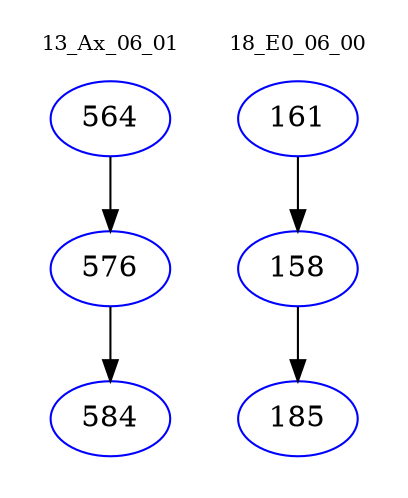 digraph{
subgraph cluster_0 {
color = white
label = "13_Ax_06_01";
fontsize=10;
T0_564 [label="564", color="blue"]
T0_564 -> T0_576 [color="black"]
T0_576 [label="576", color="blue"]
T0_576 -> T0_584 [color="black"]
T0_584 [label="584", color="blue"]
}
subgraph cluster_1 {
color = white
label = "18_E0_06_00";
fontsize=10;
T1_161 [label="161", color="blue"]
T1_161 -> T1_158 [color="black"]
T1_158 [label="158", color="blue"]
T1_158 -> T1_185 [color="black"]
T1_185 [label="185", color="blue"]
}
}
